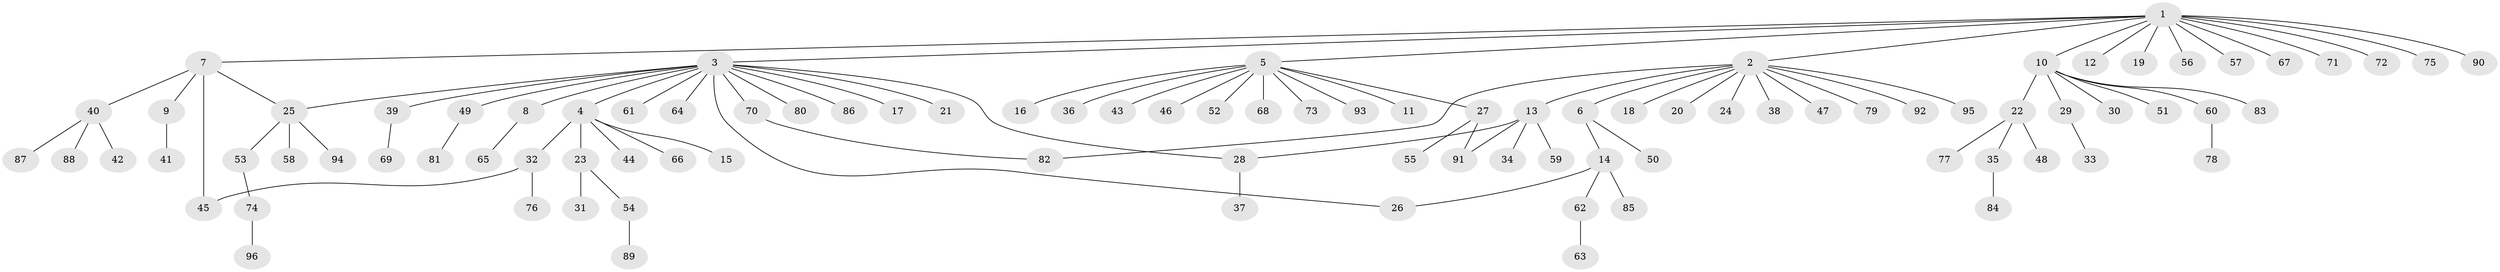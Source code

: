 // coarse degree distribution, {14: 0.014705882352941176, 1: 0.6911764705882353, 11: 0.014705882352941176, 2: 0.1323529411764706, 6: 0.014705882352941176, 5: 0.029411764705882353, 3: 0.04411764705882353, 4: 0.029411764705882353, 10: 0.014705882352941176, 13: 0.014705882352941176}
// Generated by graph-tools (version 1.1) at 2025/36/03/04/25 23:36:46]
// undirected, 96 vertices, 101 edges
graph export_dot {
  node [color=gray90,style=filled];
  1;
  2;
  3;
  4;
  5;
  6;
  7;
  8;
  9;
  10;
  11;
  12;
  13;
  14;
  15;
  16;
  17;
  18;
  19;
  20;
  21;
  22;
  23;
  24;
  25;
  26;
  27;
  28;
  29;
  30;
  31;
  32;
  33;
  34;
  35;
  36;
  37;
  38;
  39;
  40;
  41;
  42;
  43;
  44;
  45;
  46;
  47;
  48;
  49;
  50;
  51;
  52;
  53;
  54;
  55;
  56;
  57;
  58;
  59;
  60;
  61;
  62;
  63;
  64;
  65;
  66;
  67;
  68;
  69;
  70;
  71;
  72;
  73;
  74;
  75;
  76;
  77;
  78;
  79;
  80;
  81;
  82;
  83;
  84;
  85;
  86;
  87;
  88;
  89;
  90;
  91;
  92;
  93;
  94;
  95;
  96;
  1 -- 2;
  1 -- 3;
  1 -- 5;
  1 -- 7;
  1 -- 10;
  1 -- 12;
  1 -- 19;
  1 -- 56;
  1 -- 57;
  1 -- 67;
  1 -- 71;
  1 -- 72;
  1 -- 75;
  1 -- 90;
  2 -- 6;
  2 -- 13;
  2 -- 18;
  2 -- 20;
  2 -- 24;
  2 -- 38;
  2 -- 47;
  2 -- 79;
  2 -- 82;
  2 -- 92;
  2 -- 95;
  3 -- 4;
  3 -- 8;
  3 -- 17;
  3 -- 21;
  3 -- 25;
  3 -- 26;
  3 -- 28;
  3 -- 39;
  3 -- 49;
  3 -- 61;
  3 -- 64;
  3 -- 70;
  3 -- 80;
  3 -- 86;
  4 -- 15;
  4 -- 23;
  4 -- 32;
  4 -- 44;
  4 -- 66;
  5 -- 11;
  5 -- 16;
  5 -- 27;
  5 -- 36;
  5 -- 43;
  5 -- 46;
  5 -- 52;
  5 -- 68;
  5 -- 73;
  5 -- 93;
  6 -- 14;
  6 -- 50;
  7 -- 9;
  7 -- 25;
  7 -- 40;
  7 -- 45;
  8 -- 65;
  9 -- 41;
  10 -- 22;
  10 -- 29;
  10 -- 30;
  10 -- 51;
  10 -- 60;
  10 -- 83;
  13 -- 28;
  13 -- 34;
  13 -- 59;
  13 -- 91;
  14 -- 26;
  14 -- 62;
  14 -- 85;
  22 -- 35;
  22 -- 48;
  22 -- 77;
  23 -- 31;
  23 -- 54;
  25 -- 53;
  25 -- 58;
  25 -- 94;
  27 -- 55;
  27 -- 91;
  28 -- 37;
  29 -- 33;
  32 -- 45;
  32 -- 76;
  35 -- 84;
  39 -- 69;
  40 -- 42;
  40 -- 87;
  40 -- 88;
  49 -- 81;
  53 -- 74;
  54 -- 89;
  60 -- 78;
  62 -- 63;
  70 -- 82;
  74 -- 96;
}

